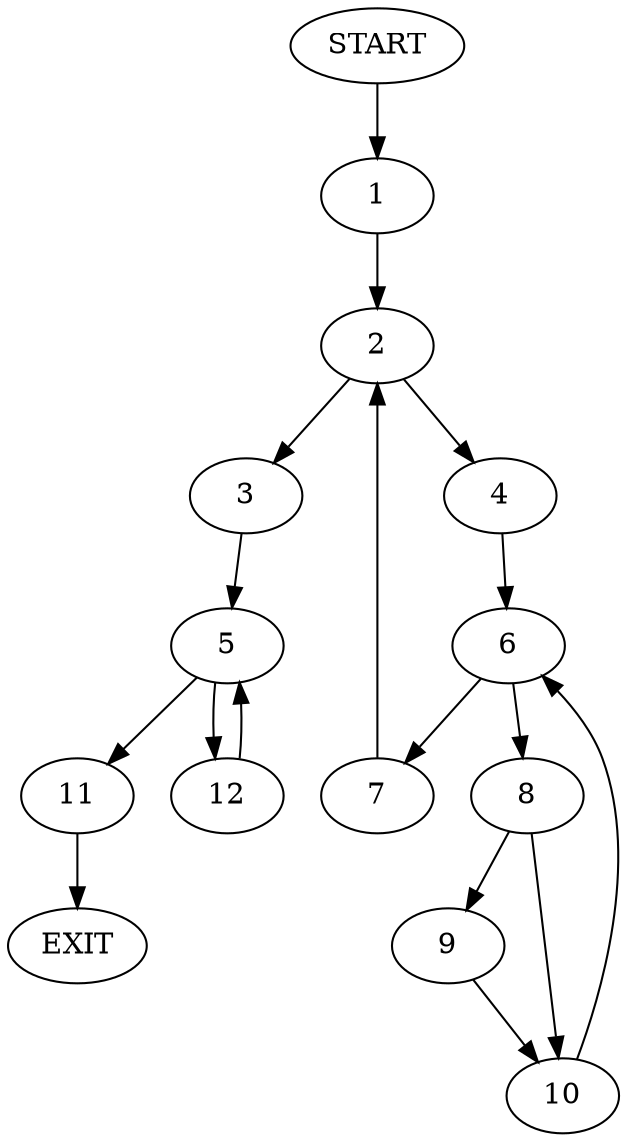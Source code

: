digraph {
0 [label="START"]
13 [label="EXIT"]
0 -> 1
1 -> 2
2 -> 3
2 -> 4
3 -> 5
4 -> 6
6 -> 7
6 -> 8
8 -> 9
8 -> 10
7 -> 2
9 -> 10
10 -> 6
5 -> 11
5 -> 12
12 -> 5
11 -> 13
}
